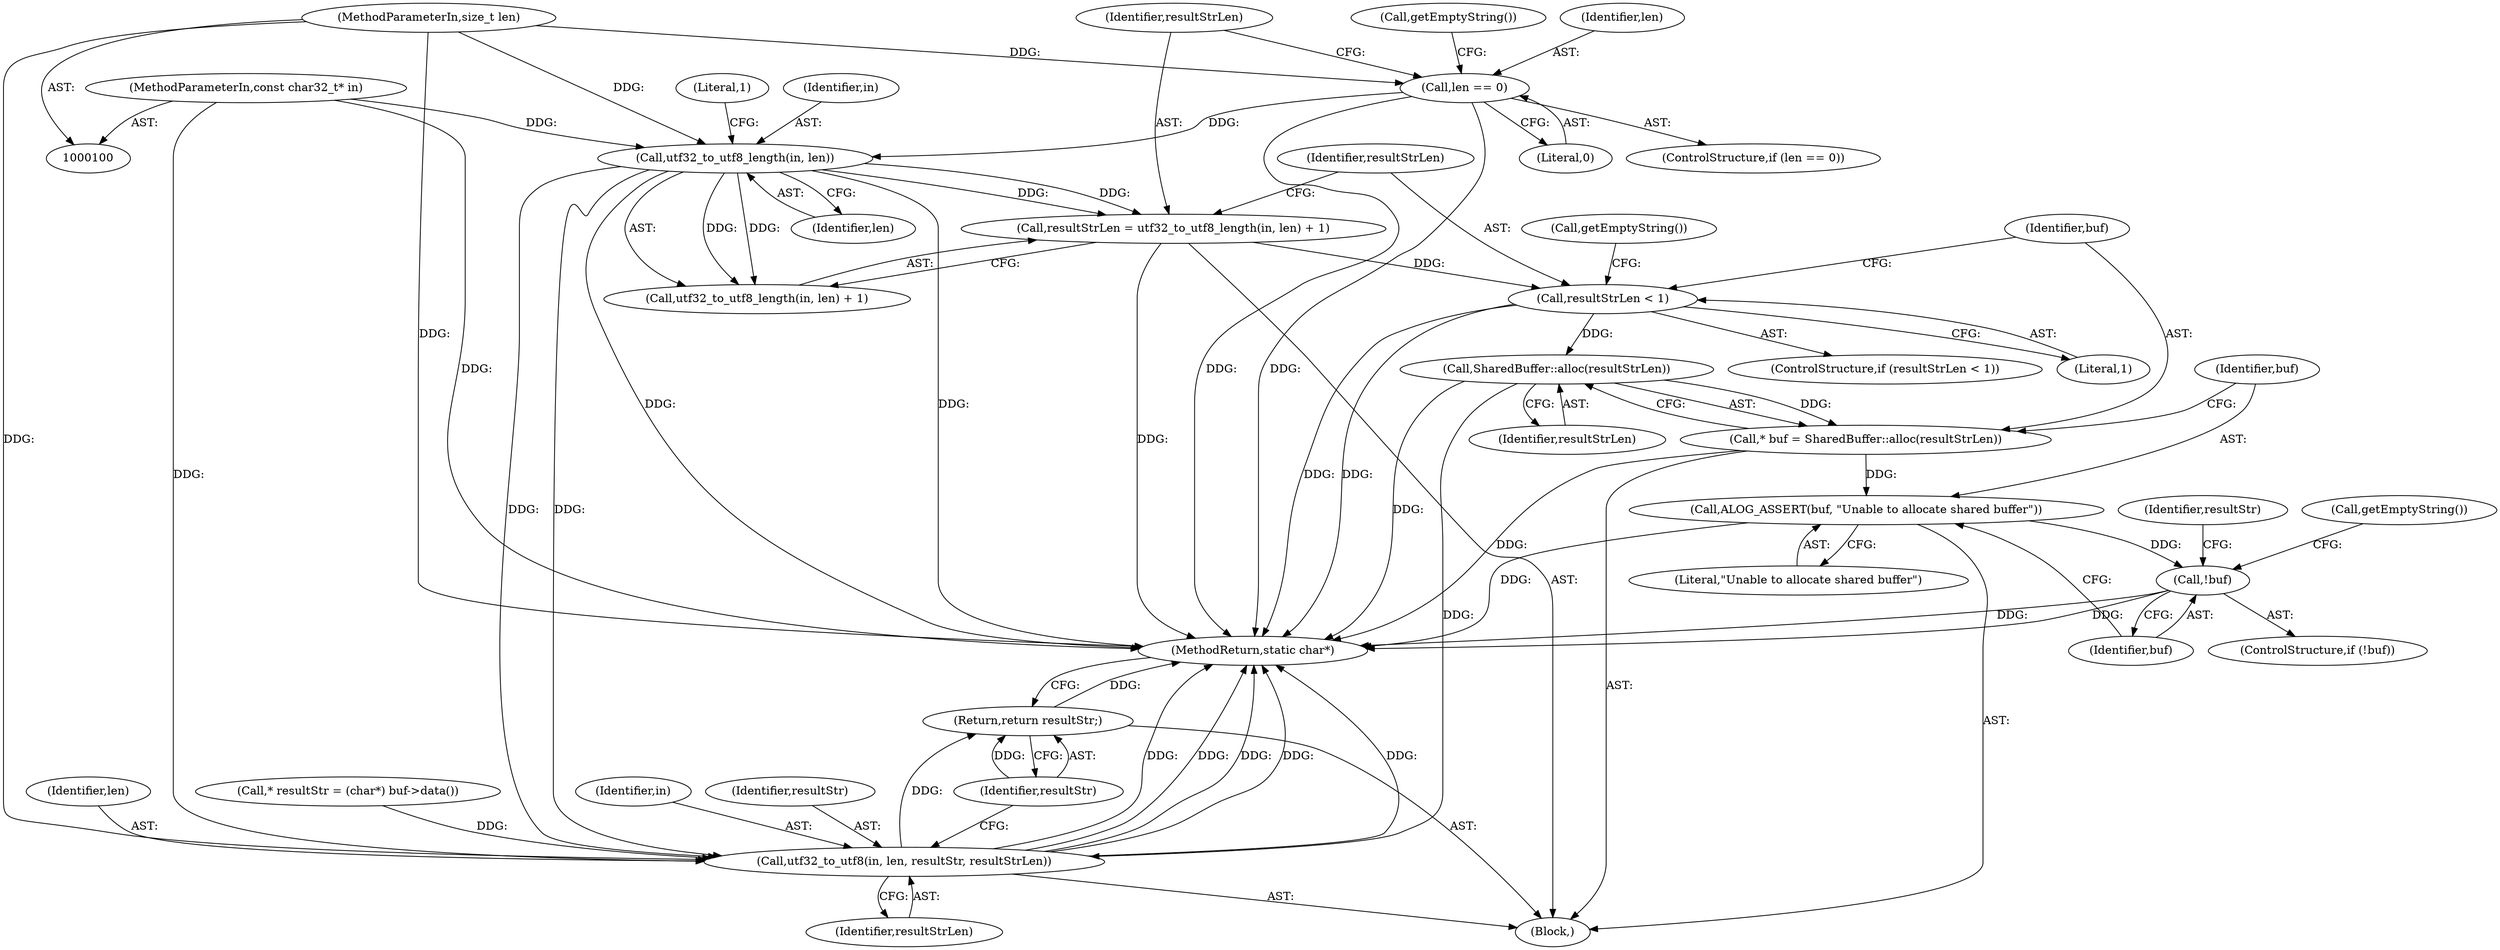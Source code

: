 digraph "0_Android_ecf5fd58a8f50362ce9e8d4245a33d56f29f142b_0@API" {
"1000112" [label="(Call,resultStrLen = utf32_to_utf8_length(in, len) + 1)"];
"1000115" [label="(Call,utf32_to_utf8_length(in, len))"];
"1000101" [label="(MethodParameterIn,const char32_t* in)"];
"1000105" [label="(Call,len == 0)"];
"1000102" [label="(MethodParameterIn,size_t len)"];
"1000120" [label="(Call,resultStrLen < 1)"];
"1000129" [label="(Call,SharedBuffer::alloc(resultStrLen))"];
"1000127" [label="(Call,* buf = SharedBuffer::alloc(resultStrLen))"];
"1000131" [label="(Call,ALOG_ASSERT(buf, \"Unable to allocate shared buffer\"))"];
"1000135" [label="(Call,!buf)"];
"1000146" [label="(Call,utf32_to_utf8(in, len, resultStr, resultStrLen))"];
"1000151" [label="(Return,return resultStr;)"];
"1000101" [label="(MethodParameterIn,const char32_t* in)"];
"1000141" [label="(Call,* resultStr = (char*) buf->data())"];
"1000117" [label="(Identifier,len)"];
"1000119" [label="(ControlStructure,if (resultStrLen < 1))"];
"1000142" [label="(Identifier,resultStr)"];
"1000105" [label="(Call,len == 0)"];
"1000153" [label="(MethodReturn,static char*)"];
"1000110" [label="(Call,getEmptyString())"];
"1000103" [label="(Block,)"];
"1000115" [label="(Call,utf32_to_utf8_length(in, len))"];
"1000118" [label="(Literal,1)"];
"1000136" [label="(Identifier,buf)"];
"1000129" [label="(Call,SharedBuffer::alloc(resultStrLen))"];
"1000135" [label="(Call,!buf)"];
"1000150" [label="(Identifier,resultStrLen)"];
"1000113" [label="(Identifier,resultStrLen)"];
"1000151" [label="(Return,return resultStr;)"];
"1000147" [label="(Identifier,in)"];
"1000106" [label="(Identifier,len)"];
"1000112" [label="(Call,resultStrLen = utf32_to_utf8_length(in, len) + 1)"];
"1000131" [label="(Call,ALOG_ASSERT(buf, \"Unable to allocate shared buffer\"))"];
"1000133" [label="(Literal,\"Unable to allocate shared buffer\")"];
"1000107" [label="(Literal,0)"];
"1000134" [label="(ControlStructure,if (!buf))"];
"1000149" [label="(Identifier,resultStr)"];
"1000104" [label="(ControlStructure,if (len == 0))"];
"1000122" [label="(Literal,1)"];
"1000128" [label="(Identifier,buf)"];
"1000152" [label="(Identifier,resultStr)"];
"1000102" [label="(MethodParameterIn,size_t len)"];
"1000125" [label="(Call,getEmptyString())"];
"1000132" [label="(Identifier,buf)"];
"1000116" [label="(Identifier,in)"];
"1000139" [label="(Call,getEmptyString())"];
"1000120" [label="(Call,resultStrLen < 1)"];
"1000127" [label="(Call,* buf = SharedBuffer::alloc(resultStrLen))"];
"1000148" [label="(Identifier,len)"];
"1000114" [label="(Call,utf32_to_utf8_length(in, len) + 1)"];
"1000146" [label="(Call,utf32_to_utf8(in, len, resultStr, resultStrLen))"];
"1000130" [label="(Identifier,resultStrLen)"];
"1000121" [label="(Identifier,resultStrLen)"];
"1000112" -> "1000103"  [label="AST: "];
"1000112" -> "1000114"  [label="CFG: "];
"1000113" -> "1000112"  [label="AST: "];
"1000114" -> "1000112"  [label="AST: "];
"1000121" -> "1000112"  [label="CFG: "];
"1000112" -> "1000153"  [label="DDG: "];
"1000115" -> "1000112"  [label="DDG: "];
"1000115" -> "1000112"  [label="DDG: "];
"1000112" -> "1000120"  [label="DDG: "];
"1000115" -> "1000114"  [label="AST: "];
"1000115" -> "1000117"  [label="CFG: "];
"1000116" -> "1000115"  [label="AST: "];
"1000117" -> "1000115"  [label="AST: "];
"1000118" -> "1000115"  [label="CFG: "];
"1000115" -> "1000153"  [label="DDG: "];
"1000115" -> "1000153"  [label="DDG: "];
"1000115" -> "1000114"  [label="DDG: "];
"1000115" -> "1000114"  [label="DDG: "];
"1000101" -> "1000115"  [label="DDG: "];
"1000105" -> "1000115"  [label="DDG: "];
"1000102" -> "1000115"  [label="DDG: "];
"1000115" -> "1000146"  [label="DDG: "];
"1000115" -> "1000146"  [label="DDG: "];
"1000101" -> "1000100"  [label="AST: "];
"1000101" -> "1000153"  [label="DDG: "];
"1000101" -> "1000146"  [label="DDG: "];
"1000105" -> "1000104"  [label="AST: "];
"1000105" -> "1000107"  [label="CFG: "];
"1000106" -> "1000105"  [label="AST: "];
"1000107" -> "1000105"  [label="AST: "];
"1000110" -> "1000105"  [label="CFG: "];
"1000113" -> "1000105"  [label="CFG: "];
"1000105" -> "1000153"  [label="DDG: "];
"1000105" -> "1000153"  [label="DDG: "];
"1000102" -> "1000105"  [label="DDG: "];
"1000102" -> "1000100"  [label="AST: "];
"1000102" -> "1000153"  [label="DDG: "];
"1000102" -> "1000146"  [label="DDG: "];
"1000120" -> "1000119"  [label="AST: "];
"1000120" -> "1000122"  [label="CFG: "];
"1000121" -> "1000120"  [label="AST: "];
"1000122" -> "1000120"  [label="AST: "];
"1000125" -> "1000120"  [label="CFG: "];
"1000128" -> "1000120"  [label="CFG: "];
"1000120" -> "1000153"  [label="DDG: "];
"1000120" -> "1000153"  [label="DDG: "];
"1000120" -> "1000129"  [label="DDG: "];
"1000129" -> "1000127"  [label="AST: "];
"1000129" -> "1000130"  [label="CFG: "];
"1000130" -> "1000129"  [label="AST: "];
"1000127" -> "1000129"  [label="CFG: "];
"1000129" -> "1000153"  [label="DDG: "];
"1000129" -> "1000127"  [label="DDG: "];
"1000129" -> "1000146"  [label="DDG: "];
"1000127" -> "1000103"  [label="AST: "];
"1000128" -> "1000127"  [label="AST: "];
"1000132" -> "1000127"  [label="CFG: "];
"1000127" -> "1000153"  [label="DDG: "];
"1000127" -> "1000131"  [label="DDG: "];
"1000131" -> "1000103"  [label="AST: "];
"1000131" -> "1000133"  [label="CFG: "];
"1000132" -> "1000131"  [label="AST: "];
"1000133" -> "1000131"  [label="AST: "];
"1000136" -> "1000131"  [label="CFG: "];
"1000131" -> "1000153"  [label="DDG: "];
"1000131" -> "1000135"  [label="DDG: "];
"1000135" -> "1000134"  [label="AST: "];
"1000135" -> "1000136"  [label="CFG: "];
"1000136" -> "1000135"  [label="AST: "];
"1000139" -> "1000135"  [label="CFG: "];
"1000142" -> "1000135"  [label="CFG: "];
"1000135" -> "1000153"  [label="DDG: "];
"1000135" -> "1000153"  [label="DDG: "];
"1000146" -> "1000103"  [label="AST: "];
"1000146" -> "1000150"  [label="CFG: "];
"1000147" -> "1000146"  [label="AST: "];
"1000148" -> "1000146"  [label="AST: "];
"1000149" -> "1000146"  [label="AST: "];
"1000150" -> "1000146"  [label="AST: "];
"1000152" -> "1000146"  [label="CFG: "];
"1000146" -> "1000153"  [label="DDG: "];
"1000146" -> "1000153"  [label="DDG: "];
"1000146" -> "1000153"  [label="DDG: "];
"1000146" -> "1000153"  [label="DDG: "];
"1000146" -> "1000153"  [label="DDG: "];
"1000141" -> "1000146"  [label="DDG: "];
"1000146" -> "1000151"  [label="DDG: "];
"1000151" -> "1000103"  [label="AST: "];
"1000151" -> "1000152"  [label="CFG: "];
"1000152" -> "1000151"  [label="AST: "];
"1000153" -> "1000151"  [label="CFG: "];
"1000151" -> "1000153"  [label="DDG: "];
"1000152" -> "1000151"  [label="DDG: "];
}
